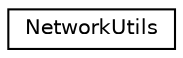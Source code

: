 digraph "Graphical Class Hierarchy"
{
  edge [fontname="Helvetica",fontsize="10",labelfontname="Helvetica",labelfontsize="10"];
  node [fontname="Helvetica",fontsize="10",shape=record];
  rankdir="LR";
  Node1 [label="NetworkUtils",height=0.2,width=0.4,color="black", fillcolor="white", style="filled",URL="$class_network_utils.html"];
}
